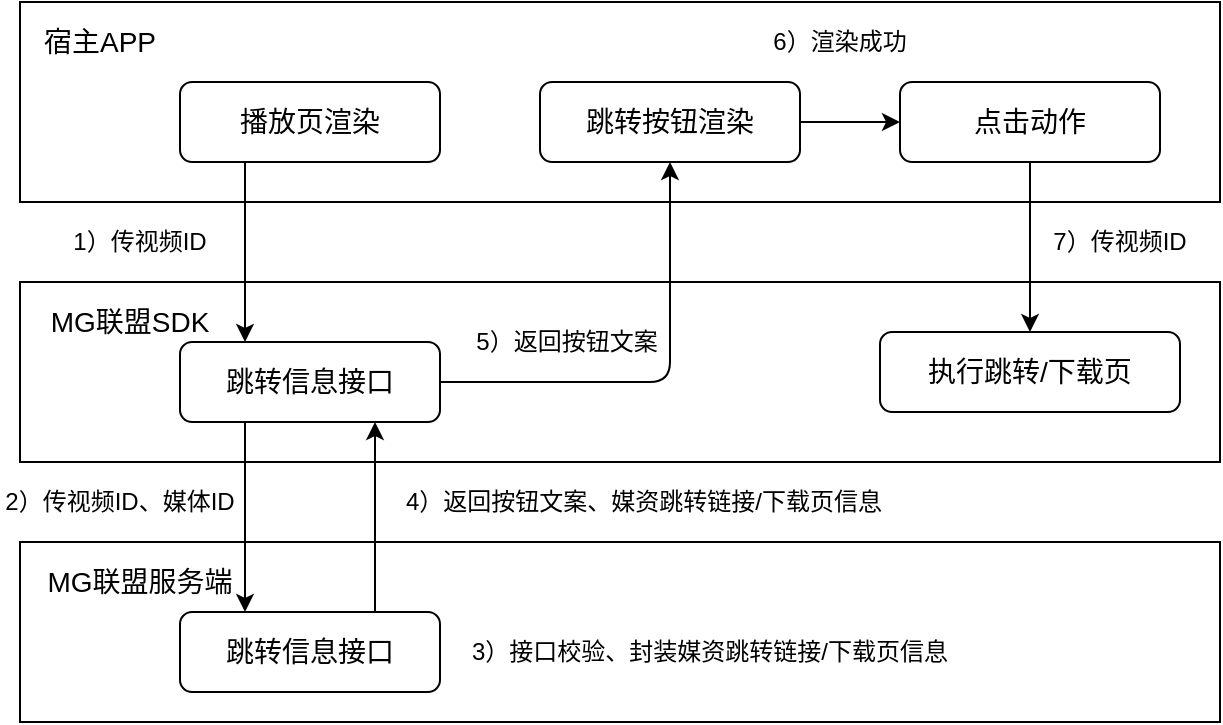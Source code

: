 <mxfile version="14.9.5" type="github"><diagram id="biyf5u_kkUFYCFqk9aqj" name="Page-1"><mxGraphModel dx="1287" dy="759" grid="1" gridSize="10" guides="1" tooltips="1" connect="1" arrows="1" fold="1" page="1" pageScale="1" pageWidth="827" pageHeight="1169" math="0" shadow="0"><root><mxCell id="0"/><mxCell id="1" parent="0"/><mxCell id="gjs7eRomk5jv4FEa8ZRd-1" value="" style="rounded=0;whiteSpace=wrap;html=1;align=center;" vertex="1" parent="1"><mxGeometry x="140" y="240" width="600" height="100" as="geometry"/></mxCell><mxCell id="gjs7eRomk5jv4FEa8ZRd-2" value="" style="rounded=0;whiteSpace=wrap;html=1;align=center;" vertex="1" parent="1"><mxGeometry x="140" y="380" width="600" height="90" as="geometry"/></mxCell><mxCell id="gjs7eRomk5jv4FEa8ZRd-3" value="&lt;font style=&quot;font-size: 14px&quot;&gt;播放页渲染&lt;/font&gt;" style="rounded=1;whiteSpace=wrap;html=1;" vertex="1" parent="1"><mxGeometry x="220" y="280" width="130" height="40" as="geometry"/></mxCell><mxCell id="gjs7eRomk5jv4FEa8ZRd-4" value="&lt;font style=&quot;font-size: 14px&quot;&gt;宿主APP&lt;/font&gt;" style="text;html=1;strokeColor=none;fillColor=none;align=center;verticalAlign=middle;whiteSpace=wrap;rounded=0;" vertex="1" parent="1"><mxGeometry x="150" y="250" width="60" height="20" as="geometry"/></mxCell><mxCell id="gjs7eRomk5jv4FEa8ZRd-5" value="&lt;font style=&quot;font-size: 14px&quot;&gt;MG联盟SDK&lt;/font&gt;" style="text;html=1;strokeColor=none;fillColor=none;align=center;verticalAlign=middle;whiteSpace=wrap;rounded=0;" vertex="1" parent="1"><mxGeometry x="150" y="390" width="90" height="20" as="geometry"/></mxCell><mxCell id="gjs7eRomk5jv4FEa8ZRd-6" value="&lt;font style=&quot;font-size: 14px&quot;&gt;跳转信息接口&lt;/font&gt;" style="rounded=1;whiteSpace=wrap;html=1;" vertex="1" parent="1"><mxGeometry x="220" y="410" width="130" height="40" as="geometry"/></mxCell><mxCell id="gjs7eRomk5jv4FEa8ZRd-7" value="" style="rounded=0;whiteSpace=wrap;html=1;align=center;" vertex="1" parent="1"><mxGeometry x="140" y="510" width="600" height="90" as="geometry"/></mxCell><mxCell id="gjs7eRomk5jv4FEa8ZRd-8" value="&lt;font style=&quot;font-size: 14px&quot;&gt;MG联盟服务端&lt;/font&gt;" style="text;html=1;strokeColor=none;fillColor=none;align=center;verticalAlign=middle;whiteSpace=wrap;rounded=0;" vertex="1" parent="1"><mxGeometry x="150" y="520" width="100" height="20" as="geometry"/></mxCell><mxCell id="gjs7eRomk5jv4FEa8ZRd-9" value="&lt;font style=&quot;font-size: 14px&quot;&gt;跳转信息接口&lt;/font&gt;" style="rounded=1;whiteSpace=wrap;html=1;" vertex="1" parent="1"><mxGeometry x="220" y="545" width="130" height="40" as="geometry"/></mxCell><mxCell id="gjs7eRomk5jv4FEa8ZRd-10" value="" style="endArrow=classic;html=1;exitX=0.25;exitY=1;exitDx=0;exitDy=0;entryX=0.25;entryY=0;entryDx=0;entryDy=0;" edge="1" parent="1" source="gjs7eRomk5jv4FEa8ZRd-3" target="gjs7eRomk5jv4FEa8ZRd-6"><mxGeometry width="50" height="50" relative="1" as="geometry"><mxPoint x="390" y="570" as="sourcePoint"/><mxPoint x="440" y="520" as="targetPoint"/></mxGeometry></mxCell><mxCell id="gjs7eRomk5jv4FEa8ZRd-12" value="" style="endArrow=classic;html=1;entryX=0.25;entryY=0;entryDx=0;entryDy=0;exitX=0.25;exitY=1;exitDx=0;exitDy=0;" edge="1" parent="1" source="gjs7eRomk5jv4FEa8ZRd-6" target="gjs7eRomk5jv4FEa8ZRd-9"><mxGeometry width="50" height="50" relative="1" as="geometry"><mxPoint x="285" y="450" as="sourcePoint"/><mxPoint x="284.5" y="520" as="targetPoint"/></mxGeometry></mxCell><mxCell id="gjs7eRomk5jv4FEa8ZRd-13" value="&lt;font style=&quot;font-size: 14px&quot;&gt;跳转按钮渲染&lt;/font&gt;" style="rounded=1;whiteSpace=wrap;html=1;" vertex="1" parent="1"><mxGeometry x="400" y="280" width="130" height="40" as="geometry"/></mxCell><mxCell id="gjs7eRomk5jv4FEa8ZRd-14" value="&lt;font style=&quot;font-size: 14px&quot;&gt;点击动作&lt;/font&gt;" style="rounded=1;whiteSpace=wrap;html=1;" vertex="1" parent="1"><mxGeometry x="580" y="280" width="130" height="40" as="geometry"/></mxCell><mxCell id="gjs7eRomk5jv4FEa8ZRd-15" value="&lt;font style=&quot;font-size: 14px&quot;&gt;执行跳转/下载页&lt;/font&gt;" style="rounded=1;whiteSpace=wrap;html=1;" vertex="1" parent="1"><mxGeometry x="570" y="405" width="150" height="40" as="geometry"/></mxCell><mxCell id="gjs7eRomk5jv4FEa8ZRd-17" value="" style="endArrow=classic;html=1;exitX=1;exitY=0.5;exitDx=0;exitDy=0;entryX=0;entryY=0.5;entryDx=0;entryDy=0;" edge="1" parent="1" source="gjs7eRomk5jv4FEa8ZRd-13" target="gjs7eRomk5jv4FEa8ZRd-14"><mxGeometry width="50" height="50" relative="1" as="geometry"><mxPoint x="295" y="330" as="sourcePoint"/><mxPoint x="295" y="420" as="targetPoint"/></mxGeometry></mxCell><mxCell id="gjs7eRomk5jv4FEa8ZRd-18" value="" style="endArrow=classic;html=1;exitX=0.5;exitY=1;exitDx=0;exitDy=0;entryX=0.5;entryY=0;entryDx=0;entryDy=0;" edge="1" parent="1" source="gjs7eRomk5jv4FEa8ZRd-14" target="gjs7eRomk5jv4FEa8ZRd-15"><mxGeometry width="50" height="50" relative="1" as="geometry"><mxPoint x="305" y="340" as="sourcePoint"/><mxPoint x="305" y="430" as="targetPoint"/></mxGeometry></mxCell><mxCell id="gjs7eRomk5jv4FEa8ZRd-19" value="1）传视频ID" style="text;html=1;strokeColor=none;fillColor=none;align=center;verticalAlign=middle;whiteSpace=wrap;rounded=0;" vertex="1" parent="1"><mxGeometry x="160" y="350" width="80" height="20" as="geometry"/></mxCell><mxCell id="gjs7eRomk5jv4FEa8ZRd-20" value="2）传视频ID、媒体ID" style="text;html=1;strokeColor=none;fillColor=none;align=center;verticalAlign=middle;whiteSpace=wrap;rounded=0;" vertex="1" parent="1"><mxGeometry x="130" y="480" width="120" height="20" as="geometry"/></mxCell><mxCell id="gjs7eRomk5jv4FEa8ZRd-21" value="&lt;font style=&quot;font-size: 12px&quot;&gt;3）接口校验、封装媒资跳转链接/下载页信息&lt;/font&gt;" style="text;html=1;strokeColor=none;fillColor=none;align=center;verticalAlign=middle;whiteSpace=wrap;rounded=0;" vertex="1" parent="1"><mxGeometry x="357" y="555" width="256" height="20" as="geometry"/></mxCell><mxCell id="gjs7eRomk5jv4FEa8ZRd-22" value="&lt;font style=&quot;font-size: 12px&quot;&gt;4）返回按钮文案、媒资跳转链接/下载页信息&lt;/font&gt;" style="text;html=1;strokeColor=none;fillColor=none;align=center;verticalAlign=middle;whiteSpace=wrap;rounded=0;" vertex="1" parent="1"><mxGeometry x="324" y="480" width="256" height="20" as="geometry"/></mxCell><mxCell id="gjs7eRomk5jv4FEa8ZRd-23" value="6）渲染成功" style="text;html=1;strokeColor=none;fillColor=none;align=center;verticalAlign=middle;whiteSpace=wrap;rounded=0;" vertex="1" parent="1"><mxGeometry x="510" y="250" width="80" height="20" as="geometry"/></mxCell><mxCell id="gjs7eRomk5jv4FEa8ZRd-25" value="" style="endArrow=classic;html=1;entryX=0.75;entryY=1;entryDx=0;entryDy=0;exitX=0.75;exitY=0;exitDx=0;exitDy=0;" edge="1" parent="1" source="gjs7eRomk5jv4FEa8ZRd-9" target="gjs7eRomk5jv4FEa8ZRd-6"><mxGeometry width="50" height="50" relative="1" as="geometry"><mxPoint x="340" y="490" as="sourcePoint"/><mxPoint x="295" y="555" as="targetPoint"/></mxGeometry></mxCell><mxCell id="gjs7eRomk5jv4FEa8ZRd-26" value="" style="endArrow=classic;html=1;entryX=0.5;entryY=1;entryDx=0;entryDy=0;exitX=1;exitY=0.5;exitDx=0;exitDy=0;" edge="1" parent="1" source="gjs7eRomk5jv4FEa8ZRd-6" target="gjs7eRomk5jv4FEa8ZRd-13"><mxGeometry width="50" height="50" relative="1" as="geometry"><mxPoint x="317" y="410" as="sourcePoint"/><mxPoint x="317" y="320" as="targetPoint"/><Array as="points"><mxPoint x="465" y="430"/></Array></mxGeometry></mxCell><mxCell id="gjs7eRomk5jv4FEa8ZRd-28" value="&lt;font style=&quot;font-size: 12px&quot;&gt;5）返回按钮文案&lt;/font&gt;" style="text;html=1;strokeColor=none;fillColor=none;align=center;verticalAlign=middle;whiteSpace=wrap;rounded=0;" vertex="1" parent="1"><mxGeometry x="357" y="400" width="113" height="20" as="geometry"/></mxCell><mxCell id="gjs7eRomk5jv4FEa8ZRd-29" value="7）传视频ID" style="text;html=1;strokeColor=none;fillColor=none;align=center;verticalAlign=middle;whiteSpace=wrap;rounded=0;" vertex="1" parent="1"><mxGeometry x="650" y="350" width="80" height="20" as="geometry"/></mxCell></root></mxGraphModel></diagram></mxfile>